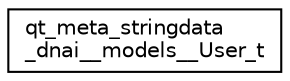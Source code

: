 digraph "Graphical Class Hierarchy"
{
  edge [fontname="Helvetica",fontsize="10",labelfontname="Helvetica",labelfontsize="10"];
  node [fontname="Helvetica",fontsize="10",shape=record];
  rankdir="LR";
  Node1 [label="qt_meta_stringdata\l_dnai__models__User_t",height=0.2,width=0.4,color="black", fillcolor="white", style="filled",URL="$structqt__meta__stringdata__dnai____models_____user__t.html"];
}
